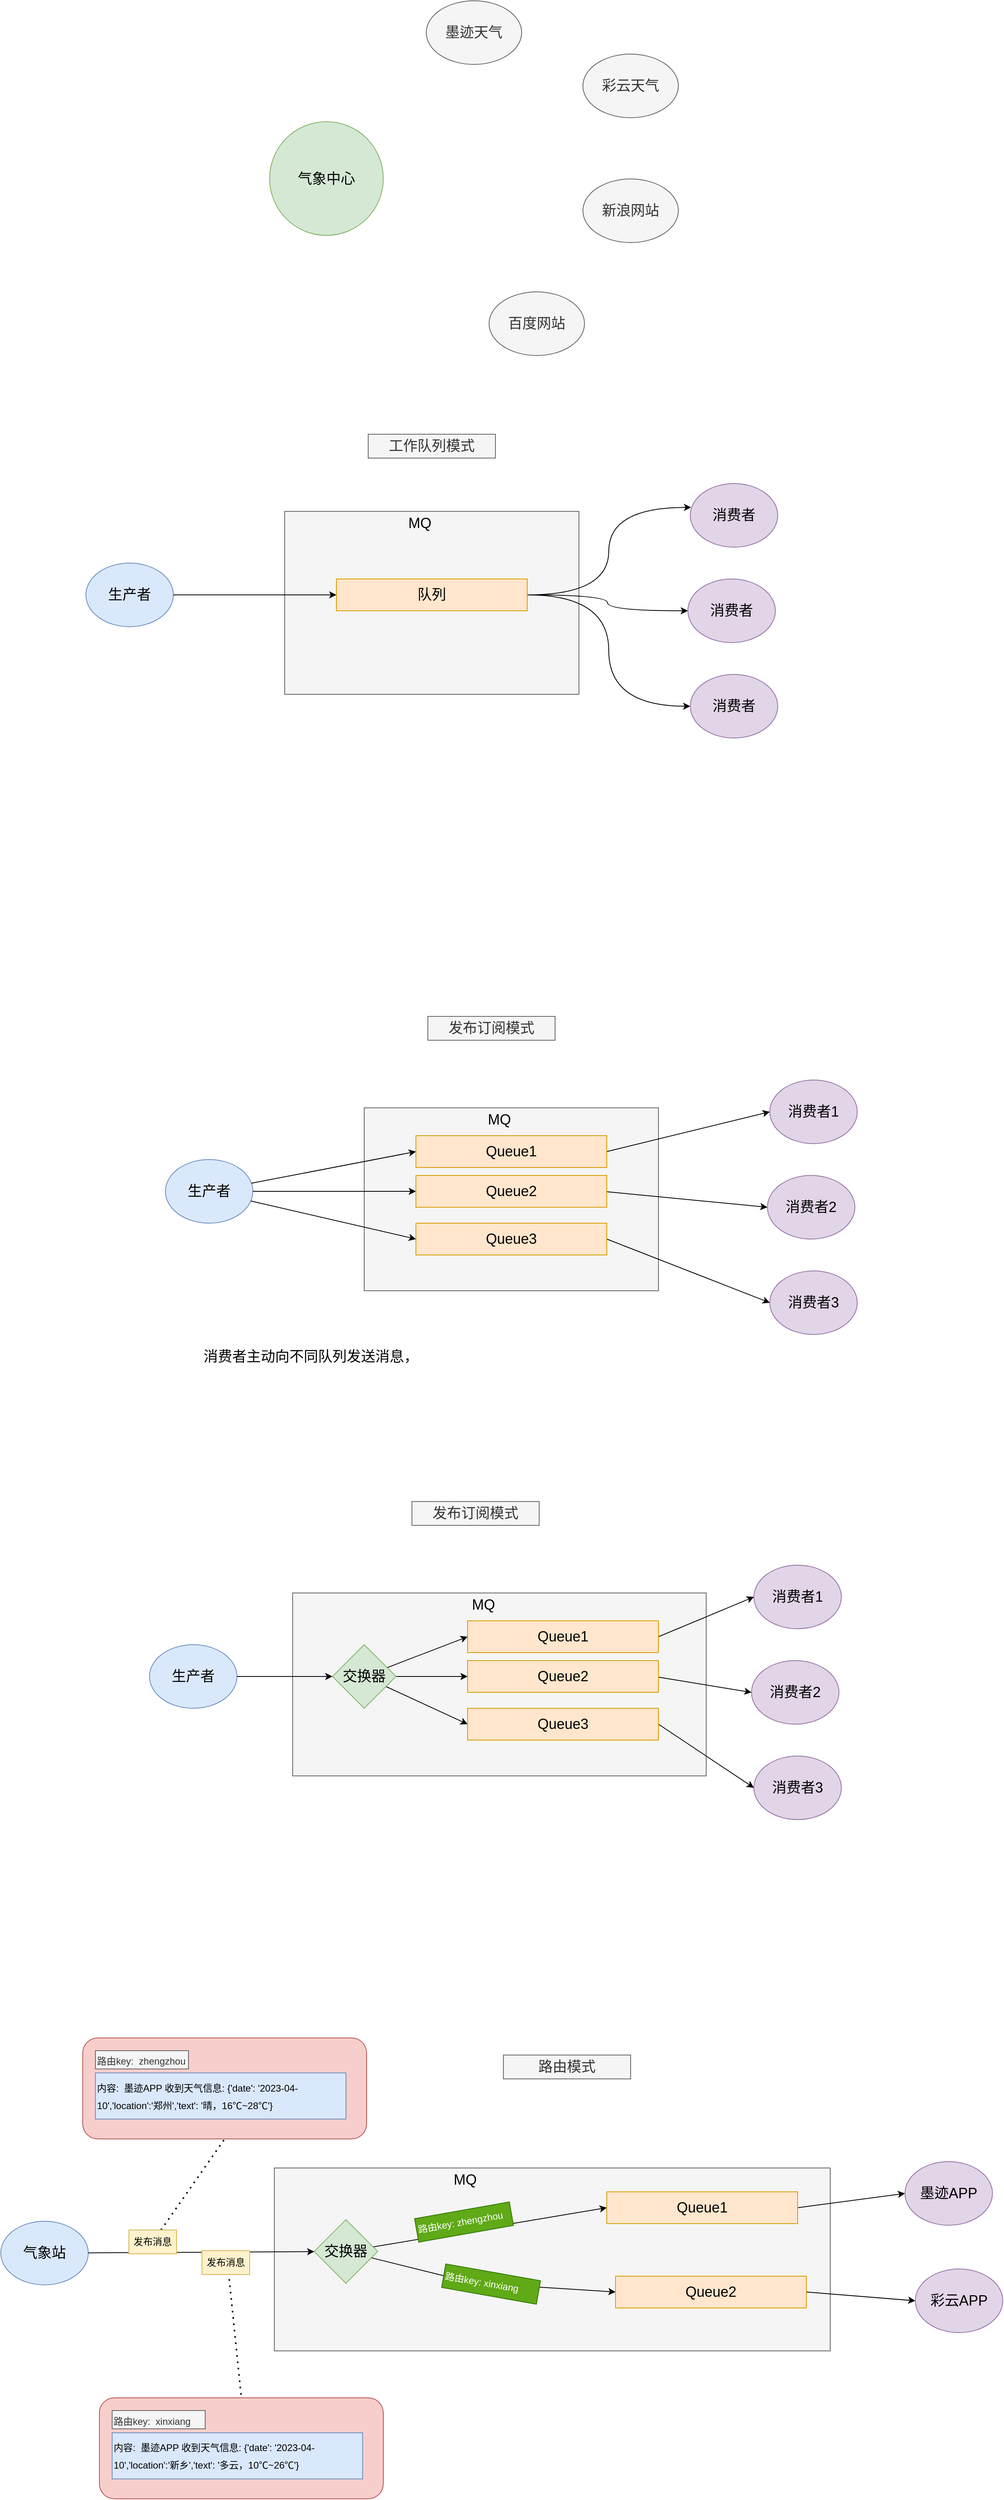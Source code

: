 <mxfile version="20.8.10" type="device"><diagram name="第 1 页" id="iHhxASBcY3z9L_wjy-Cj"><mxGraphModel dx="1834" dy="1236" grid="0" gridSize="10" guides="1" tooltips="1" connect="1" arrows="1" fold="1" page="0" pageScale="1" pageWidth="827" pageHeight="1169" math="0" shadow="0"><root><mxCell id="0"/><mxCell id="1" parent="0"/><mxCell id="7a30xrNSBR1SkTIDTkpb-1" value="&lt;font style=&quot;font-size: 18px;&quot;&gt;生产者&lt;/font&gt;" style="ellipse;whiteSpace=wrap;html=1;fillColor=#dae8fc;strokeColor=#6c8ebf;" vertex="1" parent="1"><mxGeometry x="-40" y="310" width="110" height="80" as="geometry"/></mxCell><mxCell id="7a30xrNSBR1SkTIDTkpb-2" value="&lt;font style=&quot;font-size: 18px;&quot;&gt;消费者&lt;/font&gt;" style="ellipse;whiteSpace=wrap;html=1;fillColor=#e1d5e7;strokeColor=#9673a6;" vertex="1" parent="1"><mxGeometry x="720" y="210" width="110" height="80" as="geometry"/></mxCell><mxCell id="7a30xrNSBR1SkTIDTkpb-4" value="" style="rounded=0;whiteSpace=wrap;html=1;fontSize=18;fillColor=#f5f5f5;fontColor=#333333;strokeColor=#666666;" vertex="1" parent="1"><mxGeometry x="210" y="245" width="370" height="230" as="geometry"/></mxCell><mxCell id="7a30xrNSBR1SkTIDTkpb-5" value="MQ" style="text;html=1;strokeColor=none;fillColor=none;align=center;verticalAlign=middle;whiteSpace=wrap;rounded=0;fontSize=18;" vertex="1" parent="1"><mxGeometry x="350" y="245" width="60" height="30" as="geometry"/></mxCell><mxCell id="7a30xrNSBR1SkTIDTkpb-8" style="edgeStyle=orthogonalEdgeStyle;rounded=0;orthogonalLoop=1;jettySize=auto;html=1;exitX=1;exitY=0.5;exitDx=0;exitDy=0;entryX=0.009;entryY=0.375;entryDx=0;entryDy=0;entryPerimeter=0;fontSize=18;curved=1;" edge="1" parent="1" source="7a30xrNSBR1SkTIDTkpb-6" target="7a30xrNSBR1SkTIDTkpb-2"><mxGeometry relative="1" as="geometry"/></mxCell><mxCell id="7a30xrNSBR1SkTIDTkpb-11" style="edgeStyle=orthogonalEdgeStyle;curved=1;rounded=0;orthogonalLoop=1;jettySize=auto;html=1;entryX=0;entryY=0.5;entryDx=0;entryDy=0;fontSize=18;" edge="1" parent="1" source="7a30xrNSBR1SkTIDTkpb-6" target="7a30xrNSBR1SkTIDTkpb-9"><mxGeometry relative="1" as="geometry"/></mxCell><mxCell id="7a30xrNSBR1SkTIDTkpb-12" style="edgeStyle=orthogonalEdgeStyle;curved=1;rounded=0;orthogonalLoop=1;jettySize=auto;html=1;entryX=0;entryY=0.5;entryDx=0;entryDy=0;fontSize=18;" edge="1" parent="1" source="7a30xrNSBR1SkTIDTkpb-6" target="7a30xrNSBR1SkTIDTkpb-10"><mxGeometry relative="1" as="geometry"/></mxCell><mxCell id="7a30xrNSBR1SkTIDTkpb-6" value="队列" style="rounded=0;whiteSpace=wrap;html=1;fontSize=18;fillColor=#ffe6cc;strokeColor=#d79b00;" vertex="1" parent="1"><mxGeometry x="275" y="330" width="240" height="40" as="geometry"/></mxCell><mxCell id="7a30xrNSBR1SkTIDTkpb-7" style="edgeStyle=orthogonalEdgeStyle;rounded=0;orthogonalLoop=1;jettySize=auto;html=1;exitX=1;exitY=0.5;exitDx=0;exitDy=0;fontSize=18;" edge="1" parent="1" source="7a30xrNSBR1SkTIDTkpb-1" target="7a30xrNSBR1SkTIDTkpb-6"><mxGeometry relative="1" as="geometry"/></mxCell><mxCell id="7a30xrNSBR1SkTIDTkpb-9" value="&lt;font style=&quot;font-size: 18px;&quot;&gt;消费者&lt;/font&gt;" style="ellipse;whiteSpace=wrap;html=1;fillColor=#e1d5e7;strokeColor=#9673a6;" vertex="1" parent="1"><mxGeometry x="717" y="330" width="110" height="80" as="geometry"/></mxCell><mxCell id="7a30xrNSBR1SkTIDTkpb-10" value="&lt;font style=&quot;font-size: 18px;&quot;&gt;消费者&lt;/font&gt;" style="ellipse;whiteSpace=wrap;html=1;fillColor=#e1d5e7;strokeColor=#9673a6;" vertex="1" parent="1"><mxGeometry x="720" y="450" width="110" height="80" as="geometry"/></mxCell><mxCell id="7a30xrNSBR1SkTIDTkpb-13" value="工作队列模式" style="text;html=1;strokeColor=#666666;fillColor=#f5f5f5;align=center;verticalAlign=middle;whiteSpace=wrap;rounded=0;fontSize=18;fontColor=#333333;" vertex="1" parent="1"><mxGeometry x="315" y="148" width="160" height="30" as="geometry"/></mxCell><mxCell id="7a30xrNSBR1SkTIDTkpb-14" value="&lt;font style=&quot;font-size: 18px;&quot;&gt;生产者&lt;/font&gt;" style="ellipse;whiteSpace=wrap;html=1;fillColor=#dae8fc;strokeColor=#6c8ebf;" vertex="1" parent="1"><mxGeometry x="60" y="1060" width="110" height="80" as="geometry"/></mxCell><mxCell id="7a30xrNSBR1SkTIDTkpb-15" value="&lt;font style=&quot;font-size: 18px;&quot;&gt;消费者1&lt;br&gt;&lt;/font&gt;" style="ellipse;whiteSpace=wrap;html=1;fillColor=#e1d5e7;strokeColor=#9673a6;" vertex="1" parent="1"><mxGeometry x="820" y="960" width="110" height="80" as="geometry"/></mxCell><mxCell id="7a30xrNSBR1SkTIDTkpb-16" value="" style="rounded=0;whiteSpace=wrap;html=1;fontSize=18;fillColor=#f5f5f5;fontColor=#333333;strokeColor=#666666;" vertex="1" parent="1"><mxGeometry x="310" y="995" width="370" height="230" as="geometry"/></mxCell><mxCell id="7a30xrNSBR1SkTIDTkpb-17" value="MQ" style="text;html=1;strokeColor=none;fillColor=none;align=center;verticalAlign=middle;whiteSpace=wrap;rounded=0;fontSize=18;" vertex="1" parent="1"><mxGeometry x="450" y="995" width="60" height="30" as="geometry"/></mxCell><mxCell id="7a30xrNSBR1SkTIDTkpb-29" style="edgeStyle=none;rounded=0;orthogonalLoop=1;jettySize=auto;html=1;entryX=0;entryY=0.5;entryDx=0;entryDy=0;fontSize=18;exitX=1;exitY=0.5;exitDx=0;exitDy=0;" edge="1" parent="1" source="7a30xrNSBR1SkTIDTkpb-21" target="7a30xrNSBR1SkTIDTkpb-15"><mxGeometry relative="1" as="geometry"/></mxCell><mxCell id="7a30xrNSBR1SkTIDTkpb-21" value="Queue1" style="rounded=0;whiteSpace=wrap;html=1;fontSize=18;fillColor=#ffe6cc;strokeColor=#d79b00;" vertex="1" parent="1"><mxGeometry x="375" y="1030" width="240" height="40" as="geometry"/></mxCell><mxCell id="7a30xrNSBR1SkTIDTkpb-23" value="&lt;font style=&quot;font-size: 18px;&quot;&gt;消费者2&lt;/font&gt;" style="ellipse;whiteSpace=wrap;html=1;fillColor=#e1d5e7;strokeColor=#9673a6;" vertex="1" parent="1"><mxGeometry x="817" y="1080" width="110" height="80" as="geometry"/></mxCell><mxCell id="7a30xrNSBR1SkTIDTkpb-24" value="&lt;font style=&quot;font-size: 18px;&quot;&gt;消费者3&lt;/font&gt;" style="ellipse;whiteSpace=wrap;html=1;fillColor=#e1d5e7;strokeColor=#9673a6;" vertex="1" parent="1"><mxGeometry x="820" y="1200" width="110" height="80" as="geometry"/></mxCell><mxCell id="7a30xrNSBR1SkTIDTkpb-25" value="发布订阅模式" style="text;html=1;strokeColor=#666666;fillColor=#f5f5f5;align=center;verticalAlign=middle;whiteSpace=wrap;rounded=0;fontSize=18;fontColor=#333333;" vertex="1" parent="1"><mxGeometry x="390" y="880" width="160" height="30" as="geometry"/></mxCell><mxCell id="7a30xrNSBR1SkTIDTkpb-30" style="edgeStyle=none;rounded=0;orthogonalLoop=1;jettySize=auto;html=1;entryX=0;entryY=0.5;entryDx=0;entryDy=0;fontSize=18;exitX=0.979;exitY=0.5;exitDx=0;exitDy=0;exitPerimeter=0;" edge="1" parent="1" source="7a30xrNSBR1SkTIDTkpb-26" target="7a30xrNSBR1SkTIDTkpb-23"><mxGeometry relative="1" as="geometry"><mxPoint x="620" y="1100" as="sourcePoint"/></mxGeometry></mxCell><mxCell id="7a30xrNSBR1SkTIDTkpb-26" value="Queue2" style="rounded=0;whiteSpace=wrap;html=1;fontSize=18;fillColor=#ffe6cc;strokeColor=#d79b00;" vertex="1" parent="1"><mxGeometry x="375" y="1080" width="240" height="40" as="geometry"/></mxCell><mxCell id="7a30xrNSBR1SkTIDTkpb-31" style="edgeStyle=none;rounded=0;orthogonalLoop=1;jettySize=auto;html=1;entryX=0;entryY=0.5;entryDx=0;entryDy=0;fontSize=18;exitX=1;exitY=0.5;exitDx=0;exitDy=0;" edge="1" parent="1" source="7a30xrNSBR1SkTIDTkpb-27" target="7a30xrNSBR1SkTIDTkpb-24"><mxGeometry relative="1" as="geometry"/></mxCell><mxCell id="7a30xrNSBR1SkTIDTkpb-27" value="Queue3" style="rounded=0;whiteSpace=wrap;html=1;fontSize=18;fillColor=#ffe6cc;strokeColor=#d79b00;" vertex="1" parent="1"><mxGeometry x="375" y="1140" width="240" height="40" as="geometry"/></mxCell><mxCell id="7a30xrNSBR1SkTIDTkpb-32" style="edgeStyle=none;rounded=0;orthogonalLoop=1;jettySize=auto;html=1;entryX=0;entryY=0.5;entryDx=0;entryDy=0;fontSize=18;" edge="1" parent="1" source="7a30xrNSBR1SkTIDTkpb-14" target="7a30xrNSBR1SkTIDTkpb-21"><mxGeometry relative="1" as="geometry"/></mxCell><mxCell id="7a30xrNSBR1SkTIDTkpb-33" style="edgeStyle=none;rounded=0;orthogonalLoop=1;jettySize=auto;html=1;fontSize=18;" edge="1" parent="1" source="7a30xrNSBR1SkTIDTkpb-14" target="7a30xrNSBR1SkTIDTkpb-26"><mxGeometry relative="1" as="geometry"/></mxCell><mxCell id="7a30xrNSBR1SkTIDTkpb-34" style="edgeStyle=none;rounded=0;orthogonalLoop=1;jettySize=auto;html=1;entryX=0;entryY=0.5;entryDx=0;entryDy=0;fontSize=18;" edge="1" parent="1" source="7a30xrNSBR1SkTIDTkpb-14" target="7a30xrNSBR1SkTIDTkpb-27"><mxGeometry relative="1" as="geometry"/></mxCell><mxCell id="7a30xrNSBR1SkTIDTkpb-35" value="&lt;font style=&quot;font-size: 18px;&quot;&gt;生产者&lt;/font&gt;" style="ellipse;whiteSpace=wrap;html=1;fillColor=#dae8fc;strokeColor=#6c8ebf;" vertex="1" parent="1"><mxGeometry x="40" y="1670" width="110" height="80" as="geometry"/></mxCell><mxCell id="7a30xrNSBR1SkTIDTkpb-36" value="&lt;font style=&quot;font-size: 18px;&quot;&gt;消费者1&lt;br&gt;&lt;/font&gt;" style="ellipse;whiteSpace=wrap;html=1;fillColor=#e1d5e7;strokeColor=#9673a6;" vertex="1" parent="1"><mxGeometry x="800" y="1570" width="110" height="80" as="geometry"/></mxCell><mxCell id="7a30xrNSBR1SkTIDTkpb-37" value="" style="rounded=0;whiteSpace=wrap;html=1;fontSize=18;fillColor=#f5f5f5;fontColor=#333333;strokeColor=#666666;" vertex="1" parent="1"><mxGeometry x="220" y="1605" width="520" height="230" as="geometry"/></mxCell><mxCell id="7a30xrNSBR1SkTIDTkpb-38" value="MQ" style="text;html=1;strokeColor=none;fillColor=none;align=center;verticalAlign=middle;whiteSpace=wrap;rounded=0;fontSize=18;" vertex="1" parent="1"><mxGeometry x="430" y="1605" width="60" height="30" as="geometry"/></mxCell><mxCell id="7a30xrNSBR1SkTIDTkpb-39" style="edgeStyle=none;rounded=0;orthogonalLoop=1;jettySize=auto;html=1;entryX=0;entryY=0.5;entryDx=0;entryDy=0;fontSize=18;exitX=1;exitY=0.5;exitDx=0;exitDy=0;" edge="1" parent="1" source="7a30xrNSBR1SkTIDTkpb-40" target="7a30xrNSBR1SkTIDTkpb-36"><mxGeometry relative="1" as="geometry"/></mxCell><mxCell id="7a30xrNSBR1SkTIDTkpb-40" value="Queue1" style="rounded=0;whiteSpace=wrap;html=1;fontSize=18;fillColor=#ffe6cc;strokeColor=#d79b00;" vertex="1" parent="1"><mxGeometry x="440" y="1640" width="240" height="40" as="geometry"/></mxCell><mxCell id="7a30xrNSBR1SkTIDTkpb-41" value="&lt;font style=&quot;font-size: 18px;&quot;&gt;消费者2&lt;/font&gt;" style="ellipse;whiteSpace=wrap;html=1;fillColor=#e1d5e7;strokeColor=#9673a6;" vertex="1" parent="1"><mxGeometry x="797" y="1690" width="110" height="80" as="geometry"/></mxCell><mxCell id="7a30xrNSBR1SkTIDTkpb-42" value="&lt;font style=&quot;font-size: 18px;&quot;&gt;消费者3&lt;/font&gt;" style="ellipse;whiteSpace=wrap;html=1;fillColor=#e1d5e7;strokeColor=#9673a6;" vertex="1" parent="1"><mxGeometry x="800" y="1810" width="110" height="80" as="geometry"/></mxCell><mxCell id="7a30xrNSBR1SkTIDTkpb-43" value="发布订阅模式" style="text;html=1;strokeColor=#666666;fillColor=#f5f5f5;align=center;verticalAlign=middle;whiteSpace=wrap;rounded=0;fontSize=18;fontColor=#333333;" vertex="1" parent="1"><mxGeometry x="370" y="1490" width="160" height="30" as="geometry"/></mxCell><mxCell id="7a30xrNSBR1SkTIDTkpb-44" style="edgeStyle=none;rounded=0;orthogonalLoop=1;jettySize=auto;html=1;entryX=0;entryY=0.5;entryDx=0;entryDy=0;fontSize=18;exitX=0.979;exitY=0.5;exitDx=0;exitDy=0;exitPerimeter=0;" edge="1" parent="1" source="7a30xrNSBR1SkTIDTkpb-45" target="7a30xrNSBR1SkTIDTkpb-41"><mxGeometry relative="1" as="geometry"><mxPoint x="600" y="1710" as="sourcePoint"/></mxGeometry></mxCell><mxCell id="7a30xrNSBR1SkTIDTkpb-45" value="Queue2" style="rounded=0;whiteSpace=wrap;html=1;fontSize=18;fillColor=#ffe6cc;strokeColor=#d79b00;" vertex="1" parent="1"><mxGeometry x="440" y="1690" width="240" height="40" as="geometry"/></mxCell><mxCell id="7a30xrNSBR1SkTIDTkpb-46" style="edgeStyle=none;rounded=0;orthogonalLoop=1;jettySize=auto;html=1;entryX=0;entryY=0.5;entryDx=0;entryDy=0;fontSize=18;exitX=1;exitY=0.5;exitDx=0;exitDy=0;" edge="1" parent="1" source="7a30xrNSBR1SkTIDTkpb-47" target="7a30xrNSBR1SkTIDTkpb-42"><mxGeometry relative="1" as="geometry"/></mxCell><mxCell id="7a30xrNSBR1SkTIDTkpb-47" value="Queue3" style="rounded=0;whiteSpace=wrap;html=1;fontSize=18;fillColor=#ffe6cc;strokeColor=#d79b00;" vertex="1" parent="1"><mxGeometry x="440" y="1750" width="240" height="40" as="geometry"/></mxCell><mxCell id="7a30xrNSBR1SkTIDTkpb-54" style="edgeStyle=none;rounded=0;orthogonalLoop=1;jettySize=auto;html=1;entryX=0;entryY=0.5;entryDx=0;entryDy=0;fontSize=18;" edge="1" parent="1" source="7a30xrNSBR1SkTIDTkpb-51" target="7a30xrNSBR1SkTIDTkpb-40"><mxGeometry relative="1" as="geometry"/></mxCell><mxCell id="7a30xrNSBR1SkTIDTkpb-55" style="edgeStyle=none;rounded=0;orthogonalLoop=1;jettySize=auto;html=1;entryX=0;entryY=0.5;entryDx=0;entryDy=0;fontSize=18;" edge="1" parent="1" source="7a30xrNSBR1SkTIDTkpb-51" target="7a30xrNSBR1SkTIDTkpb-45"><mxGeometry relative="1" as="geometry"/></mxCell><mxCell id="7a30xrNSBR1SkTIDTkpb-56" style="edgeStyle=none;rounded=0;orthogonalLoop=1;jettySize=auto;html=1;entryX=0;entryY=0.5;entryDx=0;entryDy=0;fontSize=18;" edge="1" parent="1" source="7a30xrNSBR1SkTIDTkpb-51" target="7a30xrNSBR1SkTIDTkpb-47"><mxGeometry relative="1" as="geometry"/></mxCell><mxCell id="7a30xrNSBR1SkTIDTkpb-51" value="交换器" style="rhombus;whiteSpace=wrap;html=1;fontSize=18;fillColor=#d5e8d4;strokeColor=#82b366;" vertex="1" parent="1"><mxGeometry x="270" y="1670" width="80" height="80" as="geometry"/></mxCell><mxCell id="7a30xrNSBR1SkTIDTkpb-52" style="edgeStyle=none;rounded=0;orthogonalLoop=1;jettySize=auto;html=1;fontSize=18;" edge="1" parent="1" source="7a30xrNSBR1SkTIDTkpb-35" target="7a30xrNSBR1SkTIDTkpb-51"><mxGeometry relative="1" as="geometry"/></mxCell><mxCell id="7a30xrNSBR1SkTIDTkpb-57" value="消费者主动向不同队列发送消息，" style="text;html=1;strokeColor=none;fillColor=none;align=left;verticalAlign=top;whiteSpace=wrap;rounded=0;fontSize=18;" vertex="1" parent="1"><mxGeometry x="106" y="1291" width="537" height="75" as="geometry"/></mxCell><mxCell id="7a30xrNSBR1SkTIDTkpb-58" value="气象中心" style="ellipse;whiteSpace=wrap;html=1;aspect=fixed;fontSize=18;fillColor=#d5e8d4;strokeColor=#82b366;" vertex="1" parent="1"><mxGeometry x="191" y="-245" width="143" height="143" as="geometry"/></mxCell><mxCell id="7a30xrNSBR1SkTIDTkpb-59" value="墨迹天气" style="ellipse;whiteSpace=wrap;html=1;fontSize=18;fillColor=#f5f5f5;fontColor=#333333;strokeColor=#666666;" vertex="1" parent="1"><mxGeometry x="388" y="-397" width="120" height="80" as="geometry"/></mxCell><mxCell id="7a30xrNSBR1SkTIDTkpb-60" value="彩云天气" style="ellipse;whiteSpace=wrap;html=1;fontSize=18;fillColor=#f5f5f5;fontColor=#333333;strokeColor=#666666;" vertex="1" parent="1"><mxGeometry x="585" y="-330" width="120" height="80" as="geometry"/></mxCell><mxCell id="7a30xrNSBR1SkTIDTkpb-62" value="新浪网站" style="ellipse;whiteSpace=wrap;html=1;fontSize=18;fillColor=#f5f5f5;fontColor=#333333;strokeColor=#666666;" vertex="1" parent="1"><mxGeometry x="585" y="-173" width="120" height="80" as="geometry"/></mxCell><mxCell id="7a30xrNSBR1SkTIDTkpb-63" value="百度网站" style="ellipse;whiteSpace=wrap;html=1;fontSize=18;fillColor=#f5f5f5;fontColor=#333333;strokeColor=#666666;" vertex="1" parent="1"><mxGeometry x="467" y="-31" width="120" height="80" as="geometry"/></mxCell><mxCell id="7a30xrNSBR1SkTIDTkpb-65" value="&lt;font style=&quot;font-size: 18px;&quot;&gt;气象站&lt;/font&gt;" style="ellipse;whiteSpace=wrap;html=1;fillColor=#dae8fc;strokeColor=#6c8ebf;" vertex="1" parent="1"><mxGeometry x="-147" y="2395" width="110" height="80" as="geometry"/></mxCell><mxCell id="7a30xrNSBR1SkTIDTkpb-66" value="&lt;font style=&quot;font-size: 18px;&quot;&gt;墨迹APP&lt;br&gt;&lt;/font&gt;" style="ellipse;whiteSpace=wrap;html=1;fillColor=#e1d5e7;strokeColor=#9673a6;" vertex="1" parent="1"><mxGeometry x="990" y="2320" width="110" height="80" as="geometry"/></mxCell><mxCell id="7a30xrNSBR1SkTIDTkpb-67" value="" style="rounded=0;whiteSpace=wrap;html=1;fontSize=18;fillColor=#f5f5f5;fontColor=#333333;strokeColor=#666666;" vertex="1" parent="1"><mxGeometry x="197" y="2328" width="699" height="230" as="geometry"/></mxCell><mxCell id="7a30xrNSBR1SkTIDTkpb-68" value="MQ" style="text;html=1;strokeColor=none;fillColor=none;align=center;verticalAlign=middle;whiteSpace=wrap;rounded=0;fontSize=18;" vertex="1" parent="1"><mxGeometry x="407" y="2328" width="60" height="30" as="geometry"/></mxCell><mxCell id="7a30xrNSBR1SkTIDTkpb-69" style="edgeStyle=none;rounded=0;orthogonalLoop=1;jettySize=auto;html=1;entryX=0;entryY=0.5;entryDx=0;entryDy=0;fontSize=18;exitX=1;exitY=0.5;exitDx=0;exitDy=0;" edge="1" parent="1" source="7a30xrNSBR1SkTIDTkpb-70" target="7a30xrNSBR1SkTIDTkpb-66"><mxGeometry relative="1" as="geometry"><mxPoint x="658" y="2383" as="sourcePoint"/></mxGeometry></mxCell><mxCell id="7a30xrNSBR1SkTIDTkpb-70" value="Queue1" style="rounded=0;whiteSpace=wrap;html=1;fontSize=18;fillColor=#ffe6cc;strokeColor=#d79b00;" vertex="1" parent="1"><mxGeometry x="615" y="2358" width="240" height="40" as="geometry"/></mxCell><mxCell id="7a30xrNSBR1SkTIDTkpb-71" value="&lt;span style=&quot;font-size: 18px;&quot;&gt;彩云APP&lt;/span&gt;" style="ellipse;whiteSpace=wrap;html=1;fillColor=#e1d5e7;strokeColor=#9673a6;" vertex="1" parent="1"><mxGeometry x="1003" y="2455" width="110" height="80" as="geometry"/></mxCell><mxCell id="7a30xrNSBR1SkTIDTkpb-73" value="路由模式" style="text;html=1;strokeColor=#666666;fillColor=#f5f5f5;align=center;verticalAlign=middle;whiteSpace=wrap;rounded=0;fontSize=18;fontColor=#333333;" vertex="1" parent="1"><mxGeometry x="485" y="2186" width="160" height="30" as="geometry"/></mxCell><mxCell id="7a30xrNSBR1SkTIDTkpb-74" style="edgeStyle=none;rounded=0;orthogonalLoop=1;jettySize=auto;html=1;entryX=0;entryY=0.5;entryDx=0;entryDy=0;fontSize=18;exitX=1;exitY=0.5;exitDx=0;exitDy=0;" edge="1" parent="1" source="7a30xrNSBR1SkTIDTkpb-75" target="7a30xrNSBR1SkTIDTkpb-71"><mxGeometry relative="1" as="geometry"><mxPoint x="652.96" y="2433" as="sourcePoint"/></mxGeometry></mxCell><mxCell id="7a30xrNSBR1SkTIDTkpb-75" value="Queue2" style="rounded=0;whiteSpace=wrap;html=1;fontSize=18;fillColor=#ffe6cc;strokeColor=#d79b00;" vertex="1" parent="1"><mxGeometry x="626" y="2464" width="240" height="40" as="geometry"/></mxCell><mxCell id="7a30xrNSBR1SkTIDTkpb-78" style="edgeStyle=none;rounded=0;orthogonalLoop=1;jettySize=auto;html=1;entryX=0;entryY=0.5;entryDx=0;entryDy=0;fontSize=18;" edge="1" parent="1" source="7a30xrNSBR1SkTIDTkpb-81" target="7a30xrNSBR1SkTIDTkpb-70"><mxGeometry relative="1" as="geometry"/></mxCell><mxCell id="7a30xrNSBR1SkTIDTkpb-79" style="edgeStyle=none;rounded=0;orthogonalLoop=1;jettySize=auto;html=1;entryX=0;entryY=0.5;entryDx=0;entryDy=0;fontSize=18;startArrow=none;" edge="1" parent="1" source="7a30xrNSBR1SkTIDTkpb-91" target="7a30xrNSBR1SkTIDTkpb-75"><mxGeometry relative="1" as="geometry"/></mxCell><mxCell id="7a30xrNSBR1SkTIDTkpb-81" value="交换器" style="rhombus;whiteSpace=wrap;html=1;fontSize=18;fillColor=#d5e8d4;strokeColor=#82b366;" vertex="1" parent="1"><mxGeometry x="247" y="2393" width="80" height="80" as="geometry"/></mxCell><mxCell id="7a30xrNSBR1SkTIDTkpb-82" style="edgeStyle=none;rounded=0;orthogonalLoop=1;jettySize=auto;html=1;fontSize=18;" edge="1" parent="1" source="7a30xrNSBR1SkTIDTkpb-65" target="7a30xrNSBR1SkTIDTkpb-81"><mxGeometry relative="1" as="geometry"/></mxCell><mxCell id="7a30xrNSBR1SkTIDTkpb-83" value="&lt;div&gt;&lt;br&gt;&lt;/div&gt;" style="rounded=1;whiteSpace=wrap;html=1;fontSize=18;fillColor=#f8cecc;strokeColor=#b85450;" vertex="1" parent="1"><mxGeometry x="-44" y="2164.5" width="357" height="127" as="geometry"/></mxCell><mxCell id="7a30xrNSBR1SkTIDTkpb-84" value="&lt;font style=&quot;font-size: 12px;&quot;&gt;路由key:&amp;nbsp; zhengzhou&lt;/font&gt;" style="text;html=1;strokeColor=#666666;fillColor=#f5f5f5;align=left;verticalAlign=middle;whiteSpace=wrap;rounded=0;fontSize=18;fontColor=#333333;" vertex="1" parent="1"><mxGeometry x="-28" y="2180.5" width="117" height="23" as="geometry"/></mxCell><mxCell id="7a30xrNSBR1SkTIDTkpb-86" value="&lt;font style=&quot;font-size: 12px;&quot;&gt;&lt;font style=&quot;&quot;&gt;内容:&amp;nbsp;&amp;nbsp;&lt;/font&gt;墨迹APP 收到天气信息: {'date': '2023-04-10','location':'郑州','text': '晴，16℃~28℃'}&lt;/font&gt;&lt;div style=&quot;border-color: var(--border-color);&quot;&gt;&lt;br style=&quot;border-color: var(--border-color); color: rgb(0, 0, 0);&quot;&gt;&lt;/div&gt;" style="text;html=1;strokeColor=#6c8ebf;fillColor=#dae8fc;align=left;verticalAlign=top;whiteSpace=wrap;rounded=0;fontSize=18;" vertex="1" parent="1"><mxGeometry x="-28" y="2208.5" width="315" height="58" as="geometry"/></mxCell><mxCell id="7a30xrNSBR1SkTIDTkpb-87" value="" style="endArrow=none;dashed=1;html=1;dashPattern=1 3;strokeWidth=2;rounded=0;fontSize=12;entryX=0.5;entryY=1;entryDx=0;entryDy=0;startArrow=none;" edge="1" parent="1" source="7a30xrNSBR1SkTIDTkpb-88" target="7a30xrNSBR1SkTIDTkpb-83"><mxGeometry width="50" height="50" relative="1" as="geometry"><mxPoint x="37" y="2435" as="sourcePoint"/><mxPoint x="87" y="2385" as="targetPoint"/></mxGeometry></mxCell><mxCell id="7a30xrNSBR1SkTIDTkpb-89" value="" style="endArrow=none;dashed=1;html=1;dashPattern=1 3;strokeWidth=2;rounded=0;fontSize=12;entryX=0.5;entryY=1;entryDx=0;entryDy=0;" edge="1" parent="1" target="7a30xrNSBR1SkTIDTkpb-88"><mxGeometry width="50" height="50" relative="1" as="geometry"><mxPoint x="37" y="2435" as="sourcePoint"/><mxPoint x="134.5" y="2291.5" as="targetPoint"/></mxGeometry></mxCell><mxCell id="7a30xrNSBR1SkTIDTkpb-88" value="发布消息" style="text;html=1;strokeColor=#d6b656;fillColor=#fff2cc;align=center;verticalAlign=middle;whiteSpace=wrap;rounded=0;fontSize=12;" vertex="1" parent="1"><mxGeometry x="14" y="2406" width="60" height="30" as="geometry"/></mxCell><mxCell id="7a30xrNSBR1SkTIDTkpb-90" value="路由key: zhengzhou" style="text;html=1;strokeColor=#2D7600;fillColor=#60a917;align=left;verticalAlign=middle;whiteSpace=wrap;rounded=0;fontSize=12;rotation=-10;fontColor=#ffffff;" vertex="1" parent="1"><mxGeometry x="375" y="2381" width="121" height="30" as="geometry"/></mxCell><mxCell id="7a30xrNSBR1SkTIDTkpb-92" value="" style="edgeStyle=none;rounded=0;orthogonalLoop=1;jettySize=auto;html=1;entryX=0;entryY=0.5;entryDx=0;entryDy=0;fontSize=18;endArrow=none;" edge="1" parent="1" source="7a30xrNSBR1SkTIDTkpb-81" target="7a30xrNSBR1SkTIDTkpb-91"><mxGeometry relative="1" as="geometry"><mxPoint x="327" y="2433" as="sourcePoint"/><mxPoint x="622" y="2433" as="targetPoint"/></mxGeometry></mxCell><mxCell id="7a30xrNSBR1SkTIDTkpb-91" value="路由key: xinxiang" style="text;html=1;strokeColor=#2D7600;fillColor=#60a917;align=left;verticalAlign=middle;whiteSpace=wrap;rounded=0;fontSize=12;rotation=10;fontColor=#ffffff;" vertex="1" parent="1"><mxGeometry x="409" y="2459" width="121" height="30" as="geometry"/></mxCell><mxCell id="7a30xrNSBR1SkTIDTkpb-93" value="&lt;div&gt;&lt;br&gt;&lt;/div&gt;" style="rounded=1;whiteSpace=wrap;html=1;fontSize=18;fillColor=#f8cecc;strokeColor=#b85450;" vertex="1" parent="1"><mxGeometry x="-23" y="2617" width="357" height="127" as="geometry"/></mxCell><mxCell id="7a30xrNSBR1SkTIDTkpb-94" value="&lt;font style=&quot;font-size: 12px;&quot;&gt;路由key:&amp;nbsp; xinxiang&lt;/font&gt;" style="text;html=1;strokeColor=#666666;fillColor=#f5f5f5;align=left;verticalAlign=middle;whiteSpace=wrap;rounded=0;fontSize=18;fontColor=#333333;" vertex="1" parent="1"><mxGeometry x="-7" y="2633" width="117" height="23" as="geometry"/></mxCell><mxCell id="7a30xrNSBR1SkTIDTkpb-95" value="&lt;font style=&quot;font-size: 12px;&quot;&gt;&lt;font style=&quot;&quot;&gt;内容:&amp;nbsp;&amp;nbsp;&lt;/font&gt;墨迹APP 收到天气信息: {'date': '2023-04-10','location':'新乡','text': '多云，10℃~26℃'}&lt;/font&gt;&lt;div style=&quot;border-color: var(--border-color);&quot;&gt;&lt;br style=&quot;border-color: var(--border-color); color: rgb(0, 0, 0);&quot;&gt;&lt;/div&gt;" style="text;html=1;strokeColor=#6c8ebf;fillColor=#dae8fc;align=left;verticalAlign=top;whiteSpace=wrap;rounded=0;fontSize=18;" vertex="1" parent="1"><mxGeometry x="-7" y="2661" width="315" height="58" as="geometry"/></mxCell><mxCell id="7a30xrNSBR1SkTIDTkpb-96" value="" style="endArrow=none;dashed=1;html=1;dashPattern=1 3;strokeWidth=2;rounded=0;fontSize=12;entryX=0.5;entryY=0;entryDx=0;entryDy=0;startArrow=none;" edge="1" parent="1" target="7a30xrNSBR1SkTIDTkpb-93"><mxGeometry width="50" height="50" relative="1" as="geometry"><mxPoint x="137" y="2436" as="sourcePoint"/><mxPoint x="144.5" y="2301.5" as="targetPoint"/></mxGeometry></mxCell><mxCell id="7a30xrNSBR1SkTIDTkpb-97" value="发布消息" style="text;html=1;strokeColor=#d6b656;fillColor=#fff2cc;align=center;verticalAlign=middle;whiteSpace=wrap;rounded=0;fontSize=12;" vertex="1" parent="1"><mxGeometry x="106" y="2432" width="60" height="30" as="geometry"/></mxCell></root></mxGraphModel></diagram></mxfile>